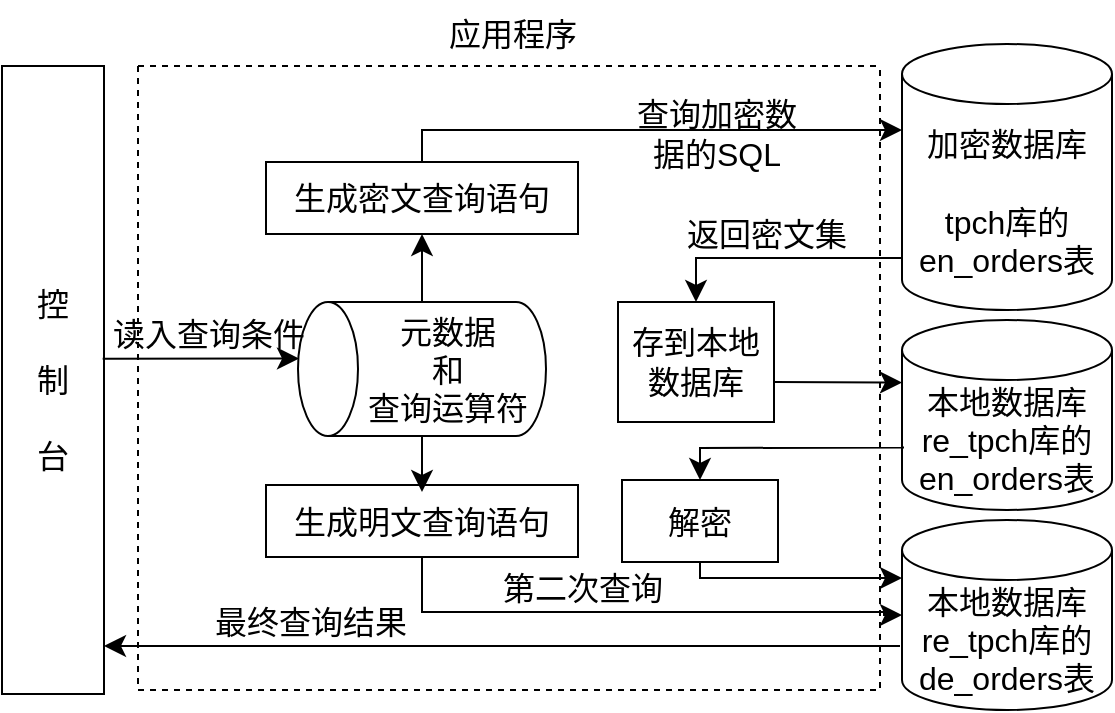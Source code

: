 <mxfile version="22.1.7" type="github">
  <diagram name="第 1 页" id="HQdXvS2Kd22kwt-1myGQ">
    <mxGraphModel dx="1275" dy="477" grid="0" gridSize="10" guides="1" tooltips="1" connect="1" arrows="1" fold="1" page="0" pageScale="1" pageWidth="827" pageHeight="1169" math="0" shadow="0">
      <root>
        <mxCell id="0" />
        <mxCell id="1" parent="0" />
        <mxCell id="kL6fY9l-77Ifht3OEV60-31" value="" style="swimlane;startSize=0;fontSize=16;dashed=1;" vertex="1" parent="1">
          <mxGeometry x="-164" y="239" width="371" height="312" as="geometry" />
        </mxCell>
        <mxCell id="kL6fY9l-77Ifht3OEV60-38" value="生成密文查询语句" style="whiteSpace=wrap;html=1;fontSize=16;rounded=0;" vertex="1" parent="kL6fY9l-77Ifht3OEV60-31">
          <mxGeometry x="64" y="48" width="156" height="36" as="geometry" />
        </mxCell>
        <mxCell id="kL6fY9l-77Ifht3OEV60-48" value="查询加密数据的SQL" style="text;html=1;strokeColor=none;fillColor=none;align=center;verticalAlign=middle;whiteSpace=wrap;rounded=0;fontSize=16;" vertex="1" parent="kL6fY9l-77Ifht3OEV60-31">
          <mxGeometry x="242" y="14" width="95" height="40.5" as="geometry" />
        </mxCell>
        <mxCell id="kL6fY9l-77Ifht3OEV60-50" value="存到本地数据库" style="whiteSpace=wrap;html=1;fontSize=16;rounded=0;" vertex="1" parent="kL6fY9l-77Ifht3OEV60-31">
          <mxGeometry x="240" y="118" width="78" height="60" as="geometry" />
        </mxCell>
        <mxCell id="kL6fY9l-77Ifht3OEV60-52" value="返回密文集" style="text;html=1;strokeColor=none;fillColor=none;align=center;verticalAlign=middle;whiteSpace=wrap;rounded=0;fontSize=16;" vertex="1" parent="kL6fY9l-77Ifht3OEV60-31">
          <mxGeometry x="267" y="64" width="95" height="40.5" as="geometry" />
        </mxCell>
        <mxCell id="kL6fY9l-77Ifht3OEV60-57" value="解密" style="whiteSpace=wrap;html=1;fontSize=16;rounded=0;" vertex="1" parent="kL6fY9l-77Ifht3OEV60-31">
          <mxGeometry x="242" y="207" width="78" height="41" as="geometry" />
        </mxCell>
        <mxCell id="kL6fY9l-77Ifht3OEV60-62" value="" style="edgeStyle=segmentEdgeStyle;endArrow=classic;html=1;curved=0;rounded=0;endSize=8;startSize=8;fontSize=12;exitX=0;exitY=0;exitDx=0;exitDy=63.75;exitPerimeter=0;entryX=1;entryY=0.924;entryDx=0;entryDy=0;entryPerimeter=0;" edge="1" parent="kL6fY9l-77Ifht3OEV60-31" target="kL6fY9l-77Ifht3OEV60-32">
          <mxGeometry width="50" height="50" relative="1" as="geometry">
            <mxPoint x="381" y="290" as="sourcePoint" />
            <mxPoint x="71" y="290" as="targetPoint" />
            <Array as="points" />
          </mxGeometry>
        </mxCell>
        <mxCell id="kL6fY9l-77Ifht3OEV60-66" value="元数据&lt;br&gt;和&lt;br&gt;查询运算符" style="shape=cylinder3;whiteSpace=wrap;html=1;boundedLbl=1;backgroundOutline=1;size=15;fontSize=16;direction=north;" vertex="1" parent="kL6fY9l-77Ifht3OEV60-31">
          <mxGeometry x="80" y="118" width="124" height="67" as="geometry" />
        </mxCell>
        <mxCell id="kL6fY9l-77Ifht3OEV60-69" value="读入查询条件" style="text;html=1;strokeColor=none;fillColor=none;align=center;verticalAlign=middle;whiteSpace=wrap;rounded=0;fontSize=16;" vertex="1" parent="kL6fY9l-77Ifht3OEV60-31">
          <mxGeometry x="-16" y="114" width="103" height="40.5" as="geometry" />
        </mxCell>
        <mxCell id="kL6fY9l-77Ifht3OEV60-72" value="" style="edgeStyle=segmentEdgeStyle;endArrow=classic;html=1;curved=0;rounded=0;endSize=8;startSize=8;fontSize=12;entryX=0.5;entryY=1;entryDx=0;entryDy=0;exitX=1;exitY=0.5;exitDx=0;exitDy=0;exitPerimeter=0;" edge="1" parent="kL6fY9l-77Ifht3OEV60-31" source="kL6fY9l-77Ifht3OEV60-66" target="kL6fY9l-77Ifht3OEV60-38">
          <mxGeometry width="50" height="50" relative="1" as="geometry">
            <mxPoint x="215" y="183" as="sourcePoint" />
            <mxPoint x="265" y="133" as="targetPoint" />
          </mxGeometry>
        </mxCell>
        <mxCell id="kL6fY9l-77Ifht3OEV60-73" value="生成明文查询语句" style="whiteSpace=wrap;html=1;fontSize=16;rounded=0;" vertex="1" parent="kL6fY9l-77Ifht3OEV60-31">
          <mxGeometry x="64" y="209.5" width="156" height="36" as="geometry" />
        </mxCell>
        <mxCell id="kL6fY9l-77Ifht3OEV60-75" value="" style="edgeStyle=segmentEdgeStyle;endArrow=classic;html=1;curved=0;rounded=0;endSize=8;startSize=8;fontSize=12;exitX=0;exitY=0.5;exitDx=0;exitDy=0;exitPerimeter=0;" edge="1" parent="kL6fY9l-77Ifht3OEV60-31" source="kL6fY9l-77Ifht3OEV60-66">
          <mxGeometry width="50" height="50" relative="1" as="geometry">
            <mxPoint x="275" y="172.5" as="sourcePoint" />
            <mxPoint x="142" y="213" as="targetPoint" />
            <Array as="points">
              <mxPoint x="142" y="198" />
              <mxPoint x="142" y="198" />
            </Array>
          </mxGeometry>
        </mxCell>
        <mxCell id="kL6fY9l-77Ifht3OEV60-76" value="第二次查询" style="text;html=1;strokeColor=none;fillColor=none;align=center;verticalAlign=middle;whiteSpace=wrap;rounded=0;fontSize=16;" vertex="1" parent="kL6fY9l-77Ifht3OEV60-31">
          <mxGeometry x="171" y="241" width="103" height="40.5" as="geometry" />
        </mxCell>
        <mxCell id="kL6fY9l-77Ifht3OEV60-77" value="最终查询结果" style="text;html=1;strokeColor=none;fillColor=none;align=center;verticalAlign=middle;whiteSpace=wrap;rounded=0;fontSize=16;" vertex="1" parent="kL6fY9l-77Ifht3OEV60-31">
          <mxGeometry x="35" y="258" width="103" height="40.5" as="geometry" />
        </mxCell>
        <mxCell id="kL6fY9l-77Ifht3OEV60-32" value="控&lt;br&gt;&lt;br&gt;制&lt;br&gt;&lt;br&gt;台" style="rounded=0;whiteSpace=wrap;html=1;fontSize=16;" vertex="1" parent="1">
          <mxGeometry x="-232" y="239" width="51" height="314" as="geometry" />
        </mxCell>
        <mxCell id="kL6fY9l-77Ifht3OEV60-33" value="应用程序" style="text;html=1;strokeColor=none;fillColor=none;align=center;verticalAlign=middle;whiteSpace=wrap;rounded=0;fontSize=16;" vertex="1" parent="1">
          <mxGeometry x="-31.5" y="206" width="109" height="33" as="geometry" />
        </mxCell>
        <mxCell id="kL6fY9l-77Ifht3OEV60-45" value="加密数据库&lt;br&gt;&lt;br&gt;tpch库的en_orders表" style="shape=cylinder3;whiteSpace=wrap;html=1;boundedLbl=1;backgroundOutline=1;size=15;fontSize=16;" vertex="1" parent="1">
          <mxGeometry x="218" y="228" width="105" height="133" as="geometry" />
        </mxCell>
        <mxCell id="kL6fY9l-77Ifht3OEV60-47" value="" style="edgeStyle=segmentEdgeStyle;endArrow=classic;html=1;curved=0;rounded=0;endSize=8;startSize=8;fontSize=12;exitX=0.5;exitY=0;exitDx=0;exitDy=0;" edge="1" parent="1" source="kL6fY9l-77Ifht3OEV60-38">
          <mxGeometry width="50" height="50" relative="1" as="geometry">
            <mxPoint x="23" y="409" as="sourcePoint" />
            <mxPoint x="218" y="271" as="targetPoint" />
            <Array as="points">
              <mxPoint x="-22" y="271" />
            </Array>
          </mxGeometry>
        </mxCell>
        <mxCell id="kL6fY9l-77Ifht3OEV60-51" value="" style="edgeStyle=segmentEdgeStyle;endArrow=classic;html=1;curved=0;rounded=0;endSize=8;startSize=8;fontSize=12;exitX=0;exitY=0;exitDx=0;exitDy=92.25;entryX=0.5;entryY=0;entryDx=0;entryDy=0;exitPerimeter=0;" edge="1" parent="1" source="kL6fY9l-77Ifht3OEV60-45" target="kL6fY9l-77Ifht3OEV60-50">
          <mxGeometry width="50" height="50" relative="1" as="geometry">
            <mxPoint x="-14" y="376" as="sourcePoint" />
            <mxPoint x="219" y="320" as="targetPoint" />
            <Array as="points">
              <mxPoint x="218" y="335" />
              <mxPoint x="115" y="335" />
            </Array>
          </mxGeometry>
        </mxCell>
        <mxCell id="kL6fY9l-77Ifht3OEV60-53" value="本地数据库&lt;br&gt;re_tpch库的en_orders表" style="shape=cylinder3;whiteSpace=wrap;html=1;boundedLbl=1;backgroundOutline=1;size=15;fontSize=16;" vertex="1" parent="1">
          <mxGeometry x="218" y="366" width="105" height="95" as="geometry" />
        </mxCell>
        <mxCell id="kL6fY9l-77Ifht3OEV60-54" value="本地数据库&lt;br&gt;re_tpch库的de_orders表" style="shape=cylinder3;whiteSpace=wrap;html=1;boundedLbl=1;backgroundOutline=1;size=15;fontSize=16;" vertex="1" parent="1">
          <mxGeometry x="218" y="466" width="105" height="95" as="geometry" />
        </mxCell>
        <mxCell id="kL6fY9l-77Ifht3OEV60-56" value="" style="edgeStyle=segmentEdgeStyle;endArrow=classic;html=1;curved=0;rounded=0;endSize=8;startSize=8;fontSize=12;entryX=0;entryY=0;entryDx=0;entryDy=31.25;entryPerimeter=0;" edge="1" parent="1" target="kL6fY9l-77Ifht3OEV60-53">
          <mxGeometry width="50" height="50" relative="1" as="geometry">
            <mxPoint x="154" y="397" as="sourcePoint" />
            <mxPoint x="219" y="305" as="targetPoint" />
            <Array as="points">
              <mxPoint x="154" y="397" />
            </Array>
          </mxGeometry>
        </mxCell>
        <mxCell id="kL6fY9l-77Ifht3OEV60-59" value="" style="edgeStyle=segmentEdgeStyle;endArrow=classic;html=1;curved=0;rounded=0;endSize=8;startSize=8;fontSize=12;exitX=0;exitY=0;exitDx=0;exitDy=63.75;entryX=0.5;entryY=0;entryDx=0;entryDy=0;exitPerimeter=0;" edge="1" parent="1" source="kL6fY9l-77Ifht3OEV60-53" target="kL6fY9l-77Ifht3OEV60-57">
          <mxGeometry width="50" height="50" relative="1" as="geometry">
            <mxPoint x="266" y="426" as="sourcePoint" />
            <mxPoint x="140" y="472" as="targetPoint" />
            <Array as="points">
              <mxPoint x="219" y="430" />
              <mxPoint x="92" y="430" />
            </Array>
          </mxGeometry>
        </mxCell>
        <mxCell id="kL6fY9l-77Ifht3OEV60-61" value="" style="edgeStyle=segmentEdgeStyle;endArrow=classic;html=1;curved=0;rounded=0;endSize=8;startSize=8;fontSize=12;exitX=0.5;exitY=1;exitDx=0;exitDy=0;" edge="1" parent="1" source="kL6fY9l-77Ifht3OEV60-57">
          <mxGeometry width="50" height="50" relative="1" as="geometry">
            <mxPoint x="131" y="492" as="sourcePoint" />
            <mxPoint x="218" y="495" as="targetPoint" />
            <Array as="points">
              <mxPoint x="117" y="495" />
            </Array>
          </mxGeometry>
        </mxCell>
        <mxCell id="kL6fY9l-77Ifht3OEV60-64" value="" style="edgeStyle=segmentEdgeStyle;endArrow=classic;html=1;curved=0;rounded=0;endSize=8;startSize=8;fontSize=12;exitX=0.5;exitY=1;exitDx=0;exitDy=0;entryX=0;entryY=0.5;entryDx=0;entryDy=0;entryPerimeter=0;" edge="1" parent="1" source="kL6fY9l-77Ifht3OEV60-73" target="kL6fY9l-77Ifht3OEV60-54">
          <mxGeometry width="50" height="50" relative="1" as="geometry">
            <mxPoint x="-119.5" y="411" as="sourcePoint" />
            <mxPoint x="218" y="512" as="targetPoint" />
            <Array as="points">
              <mxPoint x="-22" y="512" />
              <mxPoint x="209" y="512" />
              <mxPoint x="209" y="514" />
            </Array>
          </mxGeometry>
        </mxCell>
        <mxCell id="kL6fY9l-77Ifht3OEV60-68" value="" style="edgeStyle=segmentEdgeStyle;endArrow=classic;html=1;curved=0;rounded=0;endSize=8;startSize=8;fontSize=12;exitX=0.987;exitY=0.466;exitDx=0;exitDy=0;exitPerimeter=0;entryX=0.592;entryY=0.004;entryDx=0;entryDy=0;entryPerimeter=0;" edge="1" parent="1" source="kL6fY9l-77Ifht3OEV60-32" target="kL6fY9l-77Ifht3OEV60-66">
          <mxGeometry width="50" height="50" relative="1" as="geometry">
            <mxPoint x="51" y="422" as="sourcePoint" />
            <mxPoint x="101" y="372" as="targetPoint" />
          </mxGeometry>
        </mxCell>
      </root>
    </mxGraphModel>
  </diagram>
</mxfile>
